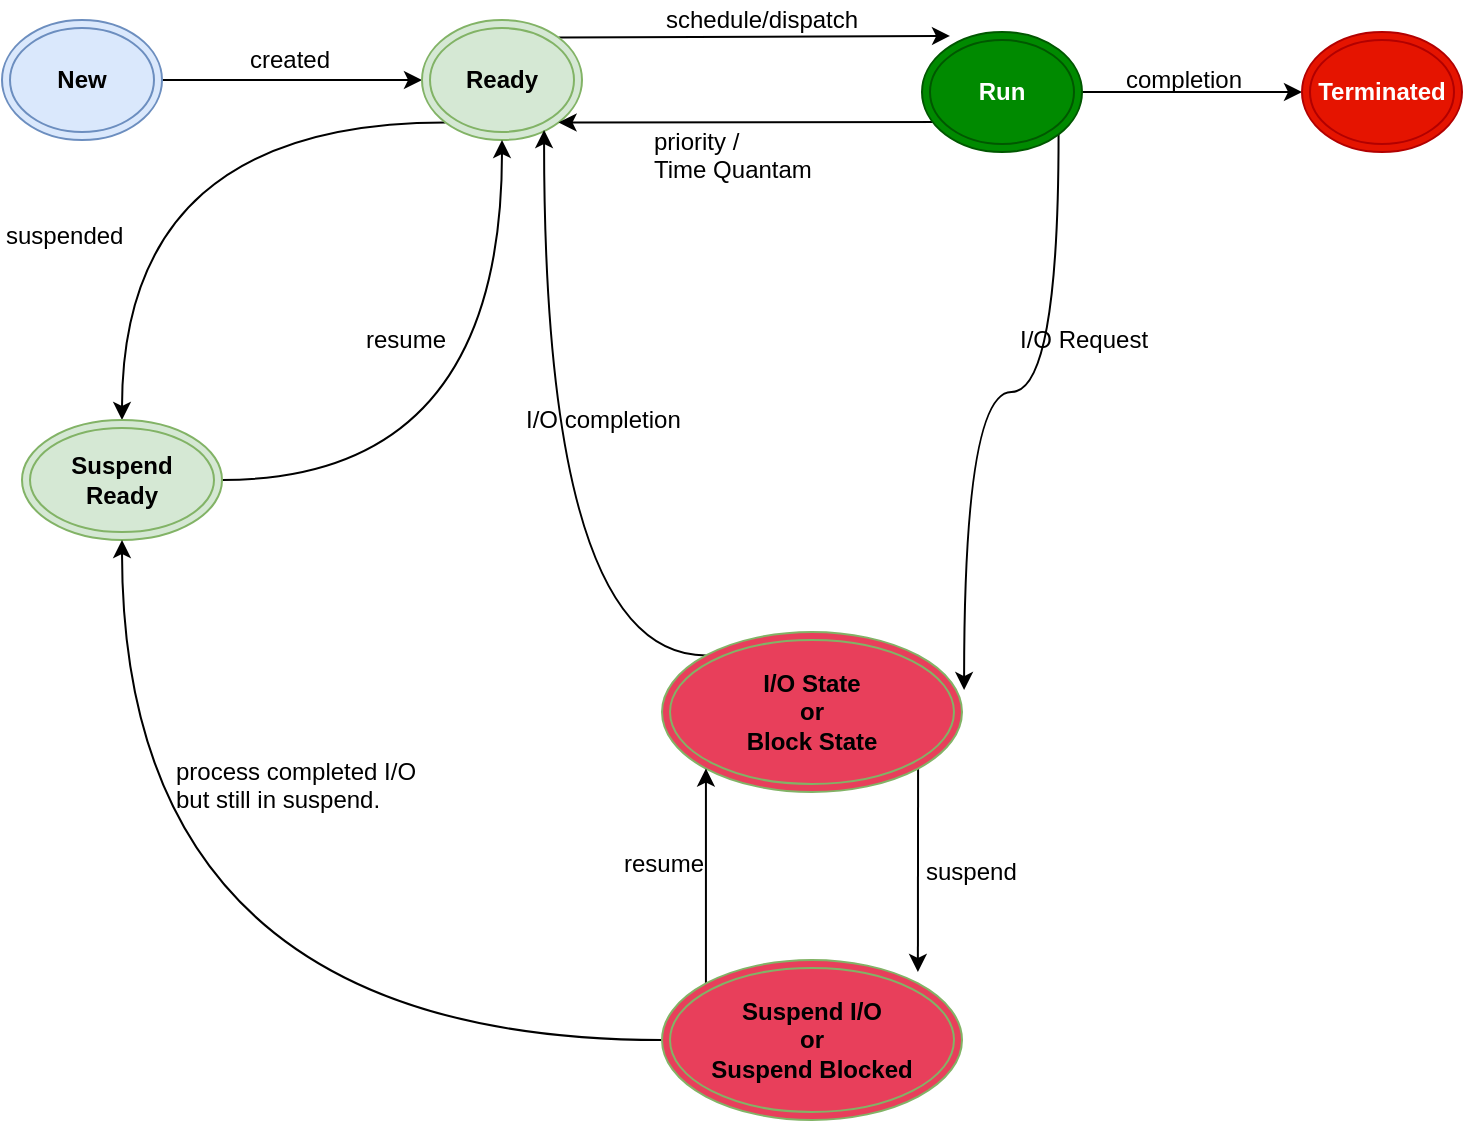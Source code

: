 <mxfile version="11.1.4" type="device"><diagram id="wDkBLl3Y576tGcMd1qtD" name="Page-1"><mxGraphModel dx="1182" dy="774" grid="1" gridSize="10" guides="1" tooltips="1" connect="1" arrows="1" fold="1" page="1" pageScale="1" pageWidth="850" pageHeight="1100" math="0" shadow="0"><root><mxCell id="0"/><mxCell id="1" parent="0"/><mxCell id="3W_654dweIEDguI7SW37-13" style="edgeStyle=orthogonalEdgeStyle;rounded=0;orthogonalLoop=1;jettySize=auto;html=1;" edge="1" parent="1" source="3W_654dweIEDguI7SW37-2" target="3W_654dweIEDguI7SW37-3"><mxGeometry relative="1" as="geometry"/></mxCell><mxCell id="3W_654dweIEDguI7SW37-2" value="&lt;b&gt;New&lt;/b&gt;" style="ellipse;shape=doubleEllipse;whiteSpace=wrap;html=1;fillColor=#dae8fc;strokeColor=#6c8ebf;" vertex="1" parent="1"><mxGeometry x="80" y="74" width="80" height="60" as="geometry"/></mxCell><mxCell id="3W_654dweIEDguI7SW37-16" style="edgeStyle=orthogonalEdgeStyle;curved=1;orthogonalLoop=1;jettySize=auto;html=1;exitX=0;exitY=1;exitDx=0;exitDy=0;entryX=0.5;entryY=0;entryDx=0;entryDy=0;" edge="1" parent="1" source="3W_654dweIEDguI7SW37-3" target="3W_654dweIEDguI7SW37-8"><mxGeometry relative="1" as="geometry"/></mxCell><mxCell id="3W_654dweIEDguI7SW37-26" style="edgeStyle=orthogonalEdgeStyle;curved=1;orthogonalLoop=1;jettySize=auto;html=1;exitX=1;exitY=0;exitDx=0;exitDy=0;entryX=0.175;entryY=0.033;entryDx=0;entryDy=0;entryPerimeter=0;" edge="1" parent="1" source="3W_654dweIEDguI7SW37-3" target="3W_654dweIEDguI7SW37-4"><mxGeometry relative="1" as="geometry"/></mxCell><mxCell id="3W_654dweIEDguI7SW37-3" value="&lt;b&gt;Ready&lt;/b&gt;" style="ellipse;shape=doubleEllipse;whiteSpace=wrap;html=1;fillColor=#d5e8d4;strokeColor=#82b366;" vertex="1" parent="1"><mxGeometry x="290" y="74" width="80" height="60" as="geometry"/></mxCell><mxCell id="3W_654dweIEDguI7SW37-27" style="edgeStyle=orthogonalEdgeStyle;curved=1;orthogonalLoop=1;jettySize=auto;html=1;entryX=1;entryY=1;entryDx=0;entryDy=0;" edge="1" parent="1" target="3W_654dweIEDguI7SW37-3"><mxGeometry relative="1" as="geometry"><mxPoint x="552" y="125" as="sourcePoint"/></mxGeometry></mxCell><mxCell id="3W_654dweIEDguI7SW37-32" style="edgeStyle=orthogonalEdgeStyle;curved=1;orthogonalLoop=1;jettySize=auto;html=1;exitX=1;exitY=0.5;exitDx=0;exitDy=0;" edge="1" parent="1" source="3W_654dweIEDguI7SW37-4" target="3W_654dweIEDguI7SW37-5"><mxGeometry relative="1" as="geometry"/></mxCell><mxCell id="3W_654dweIEDguI7SW37-36" style="edgeStyle=orthogonalEdgeStyle;curved=1;orthogonalLoop=1;jettySize=auto;html=1;exitX=1;exitY=1;exitDx=0;exitDy=0;entryX=1.007;entryY=0.363;entryDx=0;entryDy=0;entryPerimeter=0;" edge="1" parent="1" source="3W_654dweIEDguI7SW37-4" target="3W_654dweIEDguI7SW37-9"><mxGeometry relative="1" as="geometry"/></mxCell><mxCell id="3W_654dweIEDguI7SW37-4" value="&lt;b&gt;Run&lt;/b&gt;" style="ellipse;shape=doubleEllipse;whiteSpace=wrap;html=1;fillColor=#008a00;strokeColor=#005700;fontColor=#ffffff;" vertex="1" parent="1"><mxGeometry x="540" y="80" width="80" height="60" as="geometry"/></mxCell><mxCell id="3W_654dweIEDguI7SW37-5" value="&lt;b&gt;Terminated&lt;/b&gt;" style="ellipse;shape=doubleEllipse;whiteSpace=wrap;html=1;fillColor=#e51400;strokeColor=#B20000;fontColor=#ffffff;" vertex="1" parent="1"><mxGeometry x="730" y="80" width="80" height="60" as="geometry"/></mxCell><mxCell id="3W_654dweIEDguI7SW37-17" style="edgeStyle=orthogonalEdgeStyle;curved=1;orthogonalLoop=1;jettySize=auto;html=1;exitX=1;exitY=0.5;exitDx=0;exitDy=0;" edge="1" parent="1" source="3W_654dweIEDguI7SW37-8" target="3W_654dweIEDguI7SW37-3"><mxGeometry relative="1" as="geometry"/></mxCell><mxCell id="3W_654dweIEDguI7SW37-8" value="&lt;b&gt;Suspend&lt;br&gt;Ready&lt;br&gt;&lt;/b&gt;" style="ellipse;shape=doubleEllipse;whiteSpace=wrap;html=1;fillColor=#d5e8d4;strokeColor=#82b366;" vertex="1" parent="1"><mxGeometry x="90" y="274" width="100" height="60" as="geometry"/></mxCell><mxCell id="3W_654dweIEDguI7SW37-20" style="edgeStyle=orthogonalEdgeStyle;curved=1;orthogonalLoop=1;jettySize=auto;html=1;exitX=0;exitY=0;exitDx=0;exitDy=0;entryX=0.763;entryY=0.917;entryDx=0;entryDy=0;entryPerimeter=0;" edge="1" parent="1" source="3W_654dweIEDguI7SW37-9" target="3W_654dweIEDguI7SW37-3"><mxGeometry relative="1" as="geometry"/></mxCell><mxCell id="3W_654dweIEDguI7SW37-41" style="edgeStyle=orthogonalEdgeStyle;curved=1;orthogonalLoop=1;jettySize=auto;html=1;exitX=1;exitY=1;exitDx=0;exitDy=0;entryX=0.853;entryY=0.075;entryDx=0;entryDy=0;entryPerimeter=0;" edge="1" parent="1" source="3W_654dweIEDguI7SW37-9" target="3W_654dweIEDguI7SW37-10"><mxGeometry relative="1" as="geometry"/></mxCell><mxCell id="3W_654dweIEDguI7SW37-9" value="&lt;b&gt;I/O State&lt;br&gt;or&lt;br&gt;Block State&lt;br&gt;&lt;/b&gt;" style="ellipse;shape=doubleEllipse;whiteSpace=wrap;html=1;fillColor=#E83F5B;strokeColor=#82b366;" vertex="1" parent="1"><mxGeometry x="410" y="380" width="150" height="80" as="geometry"/></mxCell><mxCell id="3W_654dweIEDguI7SW37-42" style="edgeStyle=orthogonalEdgeStyle;curved=1;orthogonalLoop=1;jettySize=auto;html=1;exitX=0;exitY=0;exitDx=0;exitDy=0;entryX=0;entryY=1;entryDx=0;entryDy=0;" edge="1" parent="1" source="3W_654dweIEDguI7SW37-10" target="3W_654dweIEDguI7SW37-9"><mxGeometry relative="1" as="geometry"/></mxCell><mxCell id="3W_654dweIEDguI7SW37-45" style="edgeStyle=orthogonalEdgeStyle;curved=1;orthogonalLoop=1;jettySize=auto;html=1;exitX=0;exitY=0.5;exitDx=0;exitDy=0;entryX=0.5;entryY=1;entryDx=0;entryDy=0;" edge="1" parent="1" source="3W_654dweIEDguI7SW37-10" target="3W_654dweIEDguI7SW37-8"><mxGeometry relative="1" as="geometry"/></mxCell><mxCell id="3W_654dweIEDguI7SW37-10" value="&lt;b&gt;Suspend I/O&lt;br&gt;or&lt;br&gt;Suspend Blocked&lt;br&gt;&lt;/b&gt;" style="ellipse;shape=doubleEllipse;whiteSpace=wrap;html=1;fillColor=#E83F5B;strokeColor=#82b366;" vertex="1" parent="1"><mxGeometry x="410" y="544" width="150" height="80" as="geometry"/></mxCell><mxCell id="3W_654dweIEDguI7SW37-14" value="created" style="text;html=1;resizable=0;points=[];autosize=1;align=left;verticalAlign=top;spacingTop=-4;" vertex="1" parent="1"><mxGeometry x="202" y="84" width="60" height="20" as="geometry"/></mxCell><mxCell id="3W_654dweIEDguI7SW37-18" value="suspended" style="text;html=1;resizable=0;points=[];autosize=1;align=left;verticalAlign=top;spacingTop=-4;" vertex="1" parent="1"><mxGeometry x="80" y="172" width="70" height="20" as="geometry"/></mxCell><mxCell id="3W_654dweIEDguI7SW37-19" value="resume" style="text;html=1;resizable=0;points=[];autosize=1;align=left;verticalAlign=top;spacingTop=-4;" vertex="1" parent="1"><mxGeometry x="260" y="224" width="60" height="20" as="geometry"/></mxCell><mxCell id="3W_654dweIEDguI7SW37-28" value="schedule/dispatch" style="text;html=1;resizable=0;points=[];autosize=1;align=left;verticalAlign=top;spacingTop=-4;" vertex="1" parent="1"><mxGeometry x="410" y="64" width="110" height="20" as="geometry"/></mxCell><mxCell id="3W_654dweIEDguI7SW37-29" value="priority /&lt;br&gt;Time Quantam" style="text;html=1;resizable=0;points=[];autosize=1;align=left;verticalAlign=top;spacingTop=-4;" vertex="1" parent="1"><mxGeometry x="404" y="125" width="90" height="30" as="geometry"/></mxCell><mxCell id="3W_654dweIEDguI7SW37-33" value="completion" style="text;html=1;resizable=0;points=[];autosize=1;align=left;verticalAlign=top;spacingTop=-4;" vertex="1" parent="1"><mxGeometry x="640" y="94" width="70" height="20" as="geometry"/></mxCell><mxCell id="3W_654dweIEDguI7SW37-34" value="I/O completion" style="text;html=1;resizable=0;points=[];autosize=1;align=left;verticalAlign=top;spacingTop=-4;" vertex="1" parent="1"><mxGeometry x="340" y="264" width="90" height="20" as="geometry"/></mxCell><mxCell id="3W_654dweIEDguI7SW37-37" value="I/O Request" style="text;html=1;resizable=0;points=[];autosize=1;align=left;verticalAlign=top;spacingTop=-4;" vertex="1" parent="1"><mxGeometry x="587" y="224" width="80" height="20" as="geometry"/></mxCell><mxCell id="3W_654dweIEDguI7SW37-43" value="suspend" style="text;html=1;resizable=0;points=[];autosize=1;align=left;verticalAlign=top;spacingTop=-4;" vertex="1" parent="1"><mxGeometry x="540" y="490" width="60" height="20" as="geometry"/></mxCell><mxCell id="3W_654dweIEDguI7SW37-44" value="resume" style="text;html=1;resizable=0;points=[];autosize=1;align=left;verticalAlign=top;spacingTop=-4;" vertex="1" parent="1"><mxGeometry x="389" y="486" width="60" height="20" as="geometry"/></mxCell><mxCell id="3W_654dweIEDguI7SW37-46" value="process completed I/O&lt;br&gt;but still in suspend." style="text;html=1;resizable=0;points=[];autosize=1;align=left;verticalAlign=top;spacingTop=-4;" vertex="1" parent="1"><mxGeometry x="165" y="440" width="140" height="30" as="geometry"/></mxCell></root></mxGraphModel></diagram></mxfile>